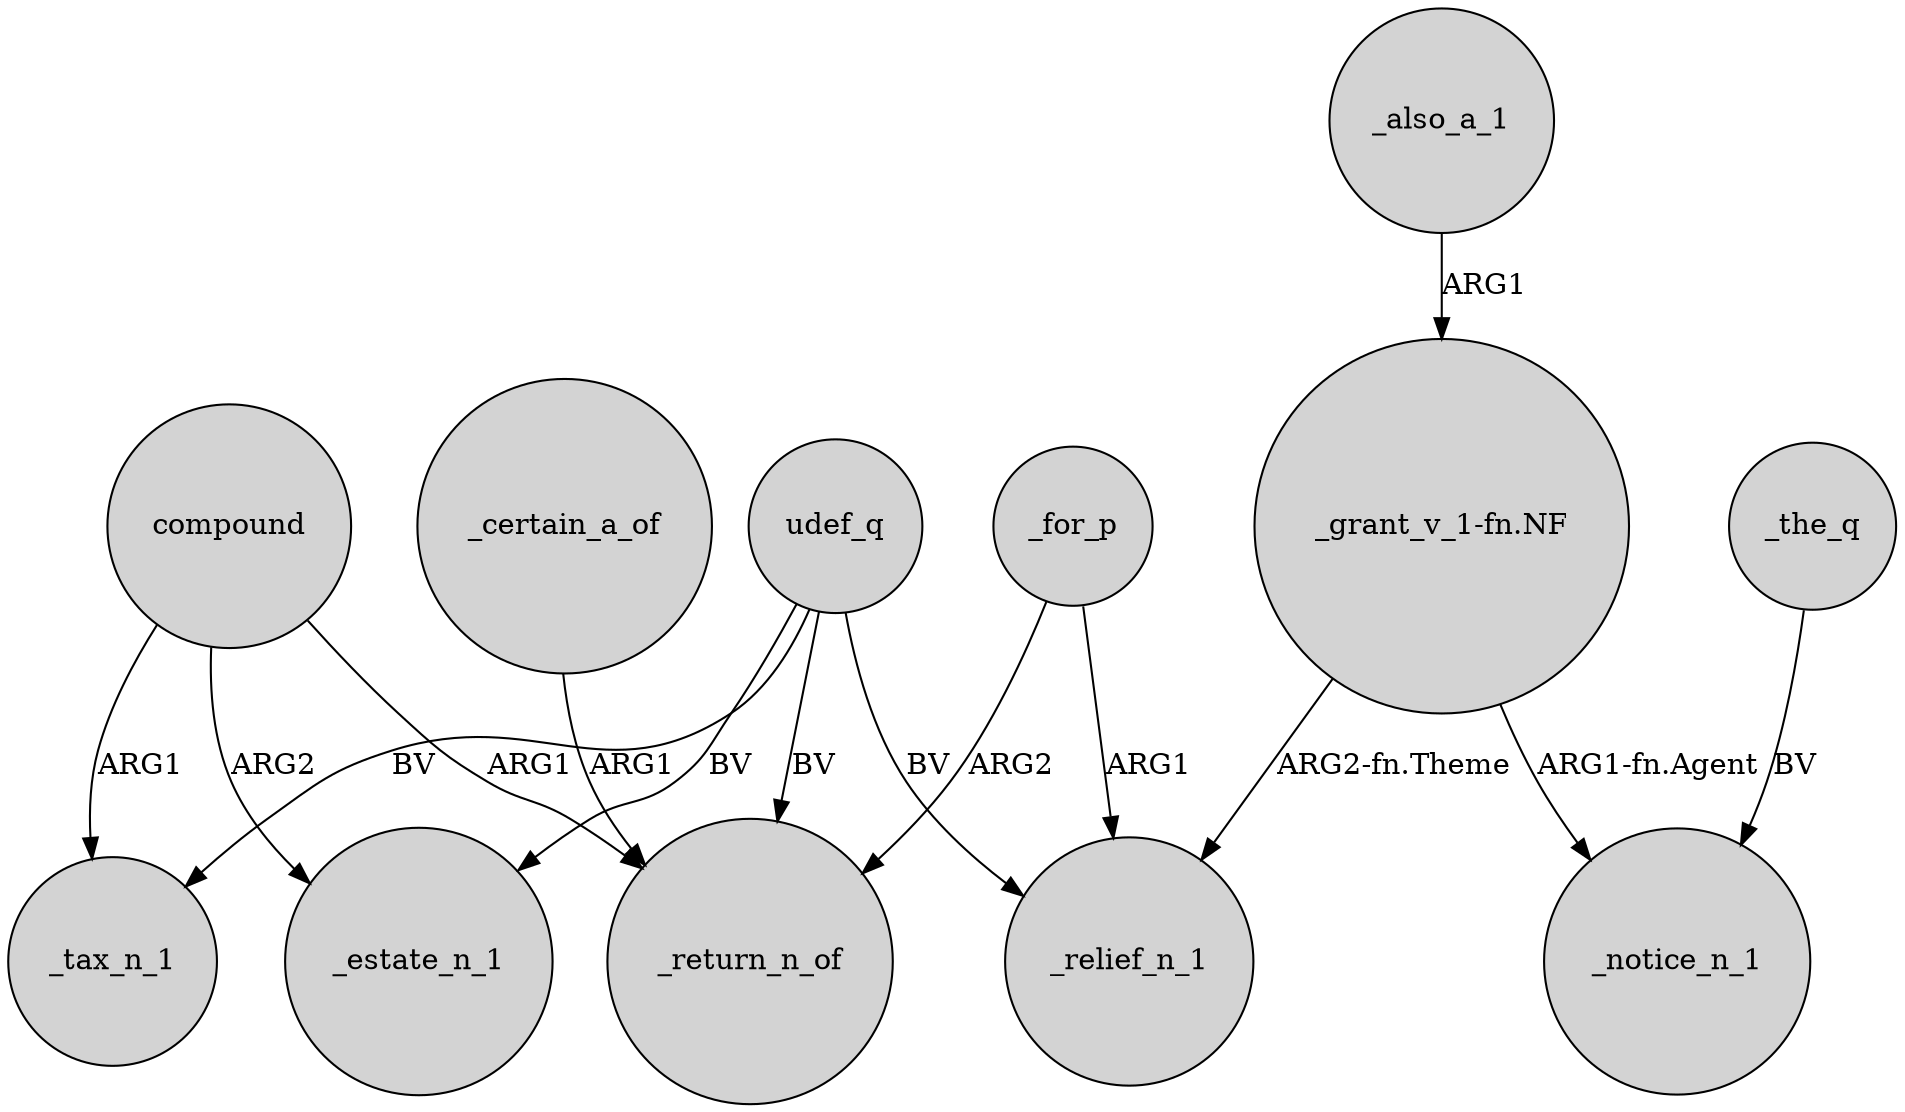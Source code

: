 digraph {
	node [shape=circle style=filled]
	"_grant_v_1-fn.NF" -> _relief_n_1 [label="ARG2-fn.Theme"]
	udef_q -> _estate_n_1 [label=BV]
	compound -> _estate_n_1 [label=ARG2]
	_the_q -> _notice_n_1 [label=BV]
	compound -> _tax_n_1 [label=ARG1]
	compound -> _return_n_of [label=ARG1]
	"_grant_v_1-fn.NF" -> _notice_n_1 [label="ARG1-fn.Agent"]
	_also_a_1 -> "_grant_v_1-fn.NF" [label=ARG1]
	_for_p -> _relief_n_1 [label=ARG1]
	_for_p -> _return_n_of [label=ARG2]
	udef_q -> _relief_n_1 [label=BV]
	_certain_a_of -> _return_n_of [label=ARG1]
	udef_q -> _return_n_of [label=BV]
	udef_q -> _tax_n_1 [label=BV]
}
